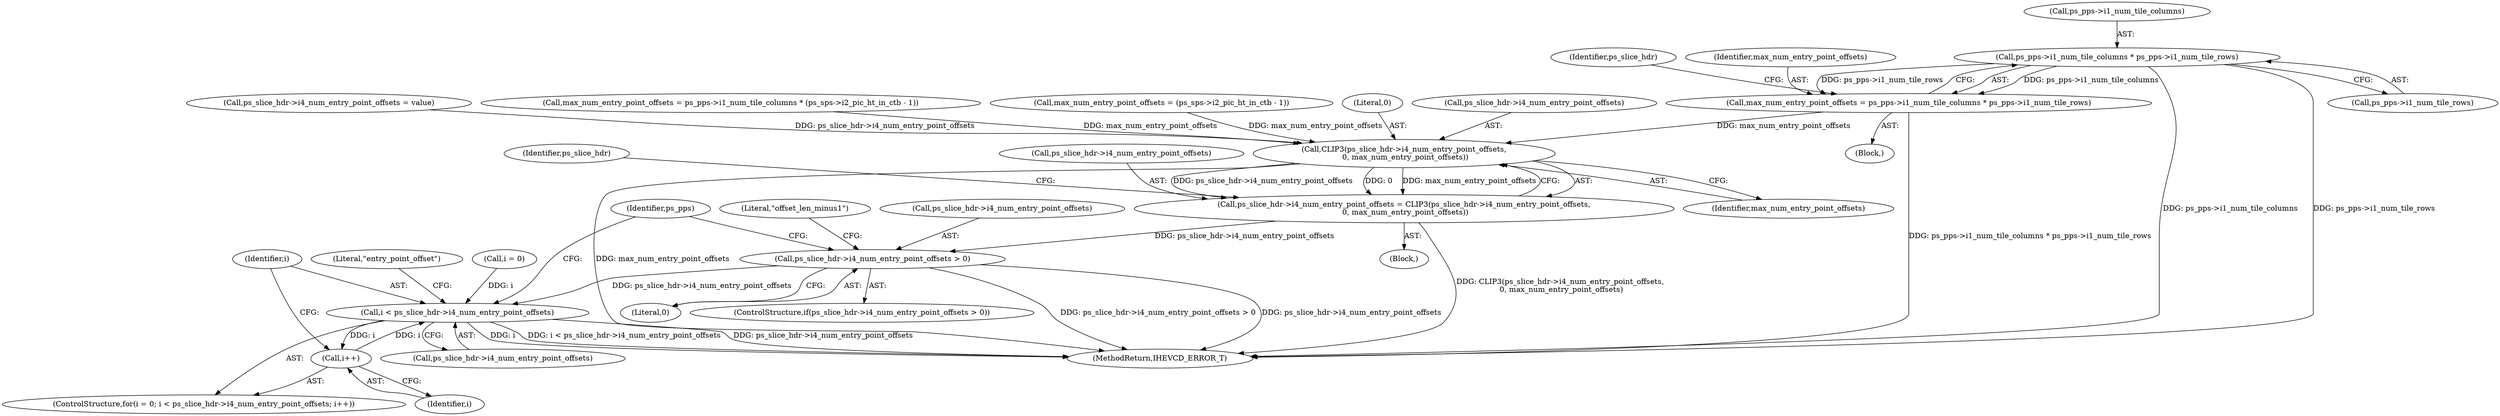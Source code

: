 digraph "0_Android_a1424724a00d62ac5efa0e27953eed66850d662f@pointer" {
"1001922" [label="(Call,ps_pps->i1_num_tile_columns * ps_pps->i1_num_tile_rows)"];
"1001920" [label="(Call,max_num_entry_point_offsets = ps_pps->i1_num_tile_columns * ps_pps->i1_num_tile_rows)"];
"1001942" [label="(Call,CLIP3(ps_slice_hdr->i4_num_entry_point_offsets,\n 0, max_num_entry_point_offsets))"];
"1001938" [label="(Call,ps_slice_hdr->i4_num_entry_point_offsets = CLIP3(ps_slice_hdr->i4_num_entry_point_offsets,\n 0, max_num_entry_point_offsets))"];
"1001949" [label="(Call,ps_slice_hdr->i4_num_entry_point_offsets > 0)"];
"1001970" [label="(Call,i < ps_slice_hdr->i4_num_entry_point_offsets)"];
"1001975" [label="(Call,i++)"];
"1001938" [label="(Call,ps_slice_hdr->i4_num_entry_point_offsets = CLIP3(ps_slice_hdr->i4_num_entry_point_offsets,\n 0, max_num_entry_point_offsets))"];
"1001926" [label="(Call,ps_pps->i1_num_tile_rows)"];
"1001948" [label="(ControlStructure,if(ps_slice_hdr->i4_num_entry_point_offsets > 0))"];
"1001903" [label="(Call,max_num_entry_point_offsets = ps_pps->i1_num_tile_columns * (ps_sps->i2_pic_ht_in_ctb - 1))"];
"1001976" [label="(Identifier,i)"];
"1001953" [label="(Literal,0)"];
"1001971" [label="(Identifier,i)"];
"1001947" [label="(Identifier,max_num_entry_point_offsets)"];
"1001892" [label="(Block,)"];
"1001931" [label="(Call,max_num_entry_point_offsets = (ps_sps->i2_pic_ht_in_ctb - 1))"];
"1001946" [label="(Literal,0)"];
"1001949" [label="(Call,ps_slice_hdr->i4_num_entry_point_offsets > 0)"];
"1002606" [label="(MethodReturn,IHEVCD_ERROR_T)"];
"1001940" [label="(Identifier,ps_slice_hdr)"];
"1001943" [label="(Call,ps_slice_hdr->i4_num_entry_point_offsets)"];
"1001970" [label="(Call,i < ps_slice_hdr->i4_num_entry_point_offsets)"];
"1001921" [label="(Identifier,max_num_entry_point_offsets)"];
"1001920" [label="(Call,max_num_entry_point_offsets = ps_pps->i1_num_tile_columns * ps_pps->i1_num_tile_rows)"];
"1001979" [label="(Literal,\"entry_point_offset\")"];
"1001922" [label="(Call,ps_pps->i1_num_tile_columns * ps_pps->i1_num_tile_rows)"];
"1001887" [label="(Call,ps_slice_hdr->i4_num_entry_point_offsets = value)"];
"1001956" [label="(Literal,\"offset_len_minus1\")"];
"1001967" [label="(Call,i = 0)"];
"1001951" [label="(Identifier,ps_slice_hdr)"];
"1001987" [label="(Identifier,ps_pps)"];
"1001923" [label="(Call,ps_pps->i1_num_tile_columns)"];
"1001942" [label="(Call,CLIP3(ps_slice_hdr->i4_num_entry_point_offsets,\n 0, max_num_entry_point_offsets))"];
"1001972" [label="(Call,ps_slice_hdr->i4_num_entry_point_offsets)"];
"1001966" [label="(ControlStructure,for(i = 0; i < ps_slice_hdr->i4_num_entry_point_offsets; i++))"];
"1001939" [label="(Call,ps_slice_hdr->i4_num_entry_point_offsets)"];
"1001975" [label="(Call,i++)"];
"1001950" [label="(Call,ps_slice_hdr->i4_num_entry_point_offsets)"];
"1001919" [label="(Block,)"];
"1001922" -> "1001920"  [label="AST: "];
"1001922" -> "1001926"  [label="CFG: "];
"1001923" -> "1001922"  [label="AST: "];
"1001926" -> "1001922"  [label="AST: "];
"1001920" -> "1001922"  [label="CFG: "];
"1001922" -> "1002606"  [label="DDG: ps_pps->i1_num_tile_columns"];
"1001922" -> "1002606"  [label="DDG: ps_pps->i1_num_tile_rows"];
"1001922" -> "1001920"  [label="DDG: ps_pps->i1_num_tile_columns"];
"1001922" -> "1001920"  [label="DDG: ps_pps->i1_num_tile_rows"];
"1001920" -> "1001919"  [label="AST: "];
"1001921" -> "1001920"  [label="AST: "];
"1001940" -> "1001920"  [label="CFG: "];
"1001920" -> "1002606"  [label="DDG: ps_pps->i1_num_tile_columns * ps_pps->i1_num_tile_rows"];
"1001920" -> "1001942"  [label="DDG: max_num_entry_point_offsets"];
"1001942" -> "1001938"  [label="AST: "];
"1001942" -> "1001947"  [label="CFG: "];
"1001943" -> "1001942"  [label="AST: "];
"1001946" -> "1001942"  [label="AST: "];
"1001947" -> "1001942"  [label="AST: "];
"1001938" -> "1001942"  [label="CFG: "];
"1001942" -> "1002606"  [label="DDG: max_num_entry_point_offsets"];
"1001942" -> "1001938"  [label="DDG: ps_slice_hdr->i4_num_entry_point_offsets"];
"1001942" -> "1001938"  [label="DDG: 0"];
"1001942" -> "1001938"  [label="DDG: max_num_entry_point_offsets"];
"1001887" -> "1001942"  [label="DDG: ps_slice_hdr->i4_num_entry_point_offsets"];
"1001903" -> "1001942"  [label="DDG: max_num_entry_point_offsets"];
"1001931" -> "1001942"  [label="DDG: max_num_entry_point_offsets"];
"1001938" -> "1001892"  [label="AST: "];
"1001939" -> "1001938"  [label="AST: "];
"1001951" -> "1001938"  [label="CFG: "];
"1001938" -> "1002606"  [label="DDG: CLIP3(ps_slice_hdr->i4_num_entry_point_offsets,\n 0, max_num_entry_point_offsets)"];
"1001938" -> "1001949"  [label="DDG: ps_slice_hdr->i4_num_entry_point_offsets"];
"1001949" -> "1001948"  [label="AST: "];
"1001949" -> "1001953"  [label="CFG: "];
"1001950" -> "1001949"  [label="AST: "];
"1001953" -> "1001949"  [label="AST: "];
"1001956" -> "1001949"  [label="CFG: "];
"1001987" -> "1001949"  [label="CFG: "];
"1001949" -> "1002606"  [label="DDG: ps_slice_hdr->i4_num_entry_point_offsets > 0"];
"1001949" -> "1002606"  [label="DDG: ps_slice_hdr->i4_num_entry_point_offsets"];
"1001949" -> "1001970"  [label="DDG: ps_slice_hdr->i4_num_entry_point_offsets"];
"1001970" -> "1001966"  [label="AST: "];
"1001970" -> "1001972"  [label="CFG: "];
"1001971" -> "1001970"  [label="AST: "];
"1001972" -> "1001970"  [label="AST: "];
"1001979" -> "1001970"  [label="CFG: "];
"1001987" -> "1001970"  [label="CFG: "];
"1001970" -> "1002606"  [label="DDG: i"];
"1001970" -> "1002606"  [label="DDG: i < ps_slice_hdr->i4_num_entry_point_offsets"];
"1001970" -> "1002606"  [label="DDG: ps_slice_hdr->i4_num_entry_point_offsets"];
"1001975" -> "1001970"  [label="DDG: i"];
"1001967" -> "1001970"  [label="DDG: i"];
"1001970" -> "1001975"  [label="DDG: i"];
"1001975" -> "1001966"  [label="AST: "];
"1001975" -> "1001976"  [label="CFG: "];
"1001976" -> "1001975"  [label="AST: "];
"1001971" -> "1001975"  [label="CFG: "];
}
